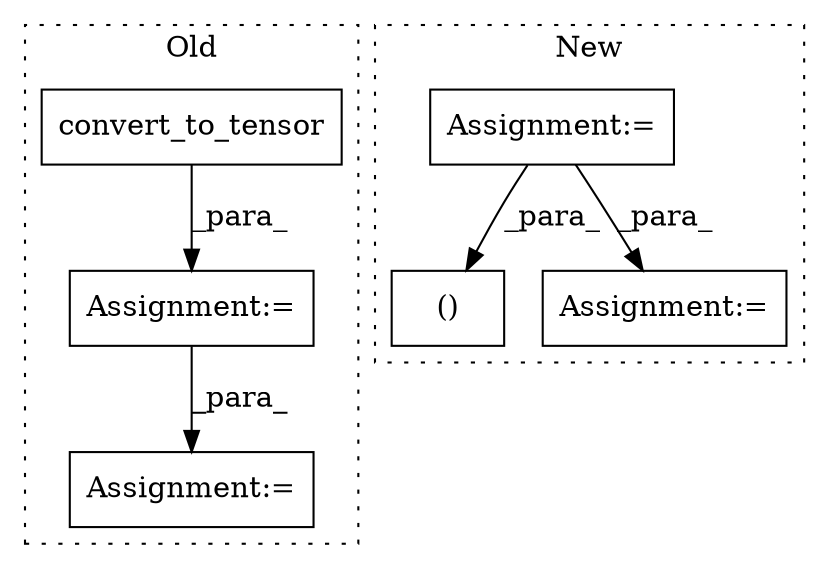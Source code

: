 digraph G {
subgraph cluster0 {
1 [label="convert_to_tensor" a="32" s="3356,3391" l="18,1" shape="box"];
3 [label="Assignment:=" a="7" s="3344" l="1" shape="box"];
6 [label="Assignment:=" a="7" s="3419" l="1" shape="box"];
label = "Old";
style="dotted";
}
subgraph cluster1 {
2 [label="()" a="106" s="3082" l="20" shape="box"];
4 [label="Assignment:=" a="7" s="1771" l="6" shape="box"];
5 [label="Assignment:=" a="7" s="3180" l="1" shape="box"];
label = "New";
style="dotted";
}
1 -> 3 [label="_para_"];
3 -> 6 [label="_para_"];
4 -> 2 [label="_para_"];
4 -> 5 [label="_para_"];
}